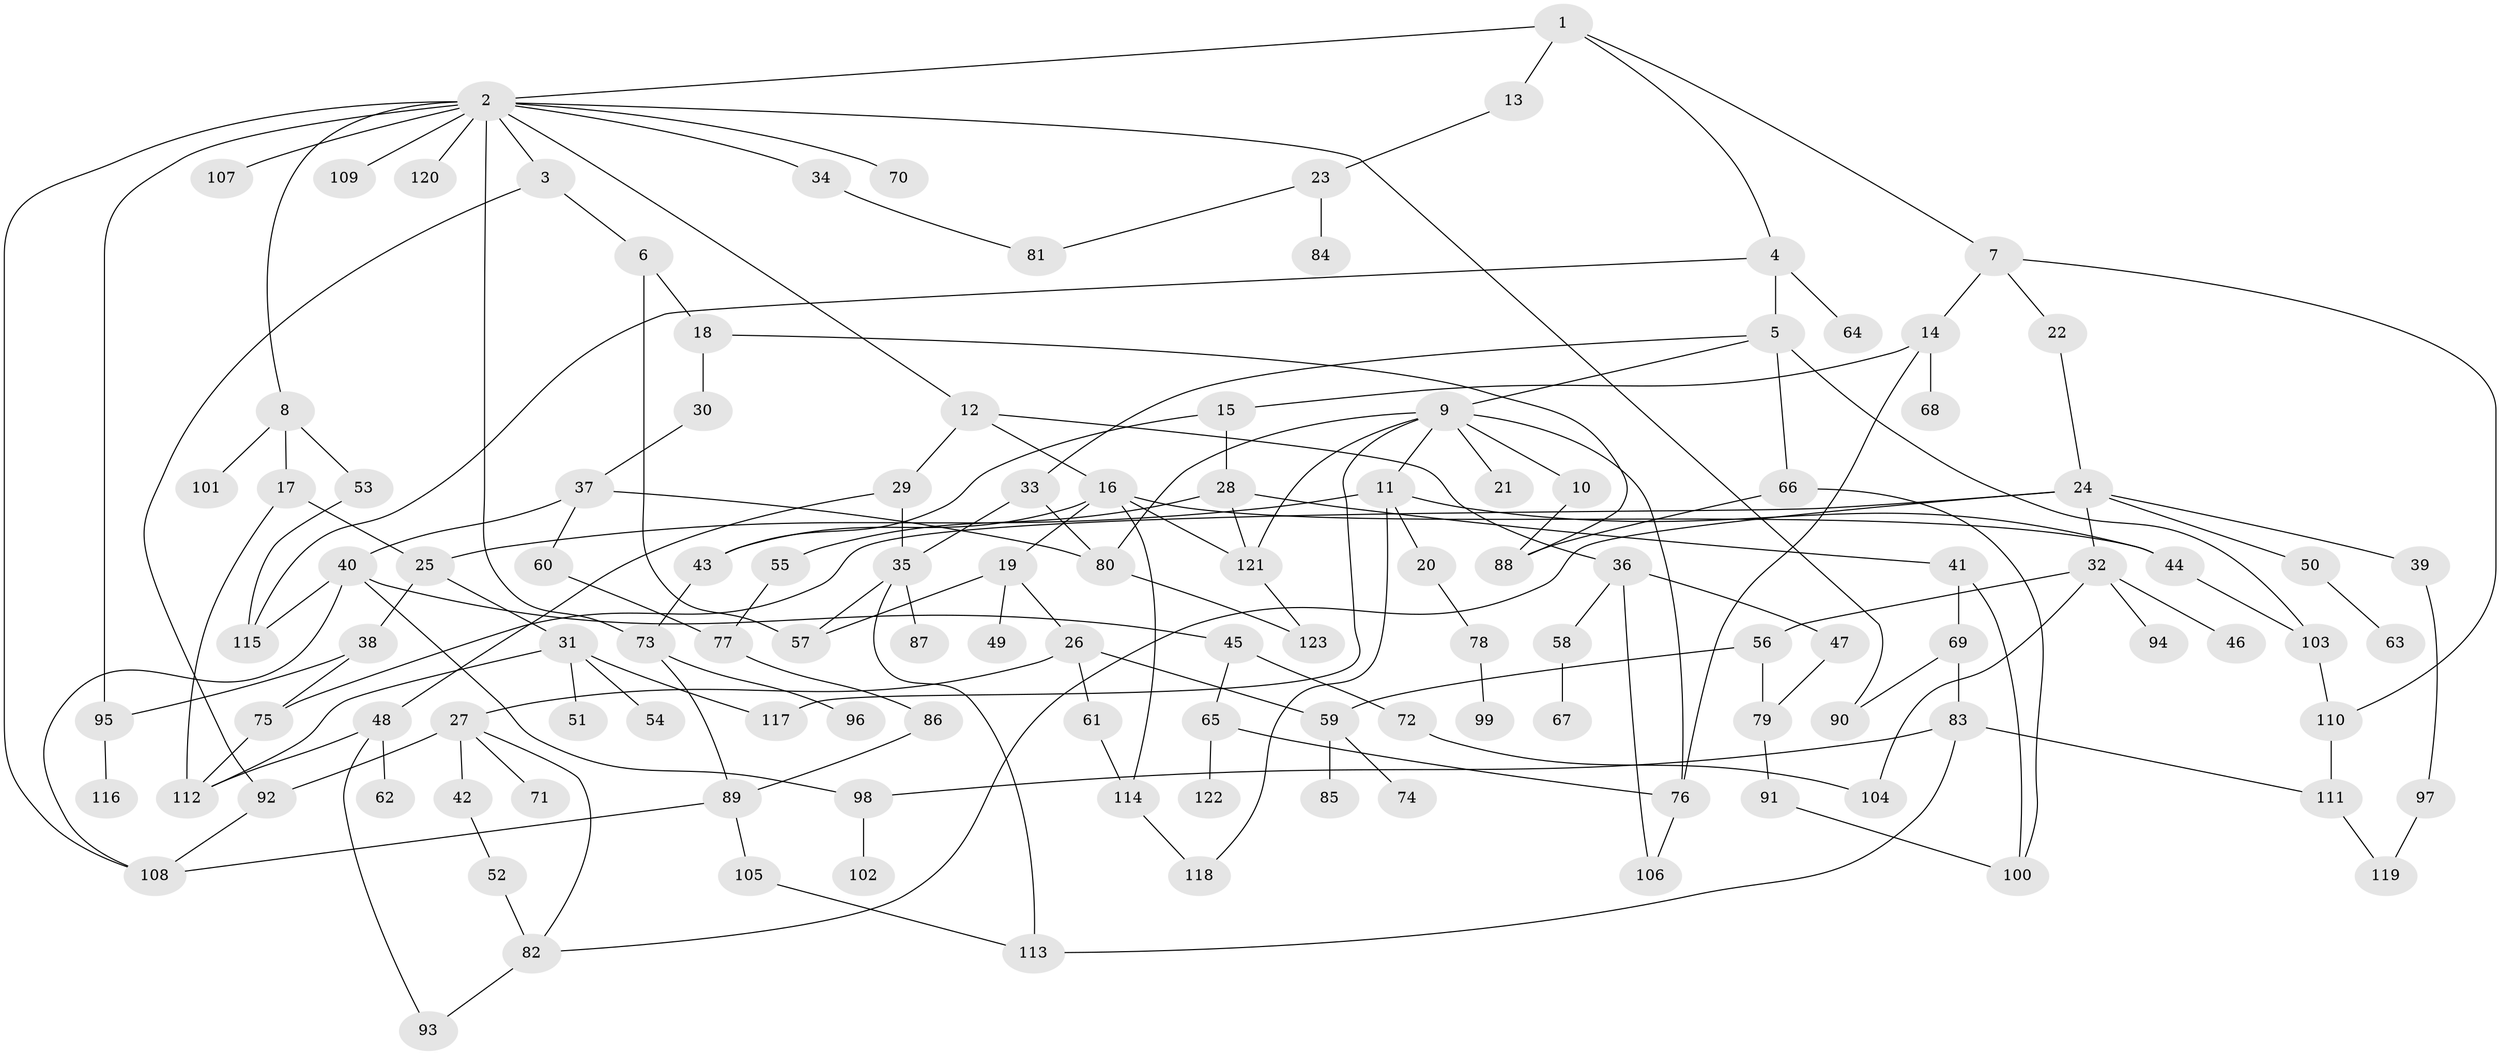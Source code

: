 // Generated by graph-tools (version 1.1) at 2025/10/02/27/25 16:10:52]
// undirected, 123 vertices, 172 edges
graph export_dot {
graph [start="1"]
  node [color=gray90,style=filled];
  1;
  2;
  3;
  4;
  5;
  6;
  7;
  8;
  9;
  10;
  11;
  12;
  13;
  14;
  15;
  16;
  17;
  18;
  19;
  20;
  21;
  22;
  23;
  24;
  25;
  26;
  27;
  28;
  29;
  30;
  31;
  32;
  33;
  34;
  35;
  36;
  37;
  38;
  39;
  40;
  41;
  42;
  43;
  44;
  45;
  46;
  47;
  48;
  49;
  50;
  51;
  52;
  53;
  54;
  55;
  56;
  57;
  58;
  59;
  60;
  61;
  62;
  63;
  64;
  65;
  66;
  67;
  68;
  69;
  70;
  71;
  72;
  73;
  74;
  75;
  76;
  77;
  78;
  79;
  80;
  81;
  82;
  83;
  84;
  85;
  86;
  87;
  88;
  89;
  90;
  91;
  92;
  93;
  94;
  95;
  96;
  97;
  98;
  99;
  100;
  101;
  102;
  103;
  104;
  105;
  106;
  107;
  108;
  109;
  110;
  111;
  112;
  113;
  114;
  115;
  116;
  117;
  118;
  119;
  120;
  121;
  122;
  123;
  1 -- 2;
  1 -- 4;
  1 -- 7;
  1 -- 13;
  2 -- 3;
  2 -- 8;
  2 -- 12;
  2 -- 34;
  2 -- 70;
  2 -- 95;
  2 -- 107;
  2 -- 109;
  2 -- 120;
  2 -- 108;
  2 -- 90;
  2 -- 73;
  3 -- 6;
  3 -- 92;
  4 -- 5;
  4 -- 64;
  4 -- 115;
  5 -- 9;
  5 -- 33;
  5 -- 66;
  5 -- 103;
  6 -- 18;
  6 -- 57;
  7 -- 14;
  7 -- 22;
  7 -- 110;
  8 -- 17;
  8 -- 53;
  8 -- 101;
  9 -- 10;
  9 -- 11;
  9 -- 21;
  9 -- 76;
  9 -- 117;
  9 -- 121;
  9 -- 80;
  10 -- 88;
  11 -- 20;
  11 -- 118;
  11 -- 25;
  11 -- 44;
  12 -- 16;
  12 -- 29;
  12 -- 36;
  13 -- 23;
  14 -- 15;
  14 -- 68;
  14 -- 76;
  15 -- 28;
  15 -- 43;
  16 -- 19;
  16 -- 43;
  16 -- 44;
  16 -- 114;
  16 -- 121;
  17 -- 25;
  17 -- 112;
  18 -- 30;
  18 -- 88;
  19 -- 26;
  19 -- 49;
  19 -- 57;
  20 -- 78;
  22 -- 24;
  23 -- 84;
  23 -- 81;
  24 -- 32;
  24 -- 39;
  24 -- 50;
  24 -- 75;
  24 -- 82;
  25 -- 31;
  25 -- 38;
  26 -- 27;
  26 -- 61;
  26 -- 59;
  27 -- 42;
  27 -- 71;
  27 -- 82;
  27 -- 92;
  28 -- 41;
  28 -- 55;
  28 -- 121;
  29 -- 35;
  29 -- 48;
  30 -- 37;
  31 -- 51;
  31 -- 54;
  31 -- 117;
  31 -- 112;
  32 -- 46;
  32 -- 56;
  32 -- 94;
  32 -- 104;
  33 -- 80;
  33 -- 35;
  34 -- 81;
  35 -- 87;
  35 -- 113;
  35 -- 57;
  36 -- 47;
  36 -- 58;
  36 -- 106;
  37 -- 40;
  37 -- 60;
  37 -- 80;
  38 -- 75;
  38 -- 95;
  39 -- 97;
  40 -- 45;
  40 -- 108;
  40 -- 115;
  40 -- 98;
  41 -- 69;
  41 -- 100;
  42 -- 52;
  43 -- 73;
  44 -- 103;
  45 -- 65;
  45 -- 72;
  47 -- 79;
  48 -- 62;
  48 -- 112;
  48 -- 93;
  50 -- 63;
  52 -- 82;
  53 -- 115;
  55 -- 77;
  56 -- 59;
  56 -- 79;
  58 -- 67;
  59 -- 74;
  59 -- 85;
  60 -- 77;
  61 -- 114;
  65 -- 122;
  65 -- 76;
  66 -- 88;
  66 -- 100;
  69 -- 83;
  69 -- 90;
  72 -- 104;
  73 -- 96;
  73 -- 89;
  75 -- 112;
  76 -- 106;
  77 -- 86;
  78 -- 99;
  79 -- 91;
  80 -- 123;
  82 -- 93;
  83 -- 98;
  83 -- 111;
  83 -- 113;
  86 -- 89;
  89 -- 105;
  89 -- 108;
  91 -- 100;
  92 -- 108;
  95 -- 116;
  97 -- 119;
  98 -- 102;
  103 -- 110;
  105 -- 113;
  110 -- 111;
  111 -- 119;
  114 -- 118;
  121 -- 123;
}
